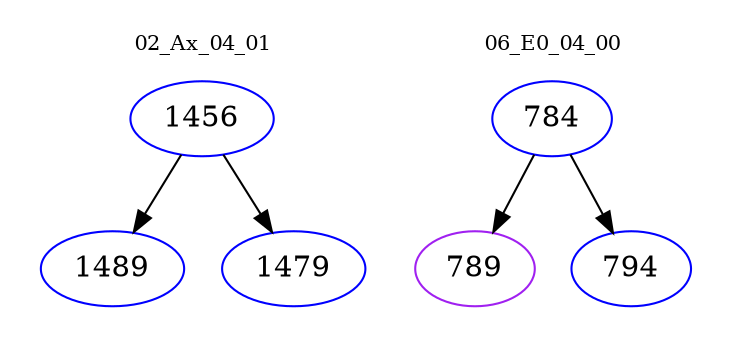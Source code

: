 digraph{
subgraph cluster_0 {
color = white
label = "02_Ax_04_01";
fontsize=10;
T0_1456 [label="1456", color="blue"]
T0_1456 -> T0_1489 [color="black"]
T0_1489 [label="1489", color="blue"]
T0_1456 -> T0_1479 [color="black"]
T0_1479 [label="1479", color="blue"]
}
subgraph cluster_1 {
color = white
label = "06_E0_04_00";
fontsize=10;
T1_784 [label="784", color="blue"]
T1_784 -> T1_789 [color="black"]
T1_789 [label="789", color="purple"]
T1_784 -> T1_794 [color="black"]
T1_794 [label="794", color="blue"]
}
}
